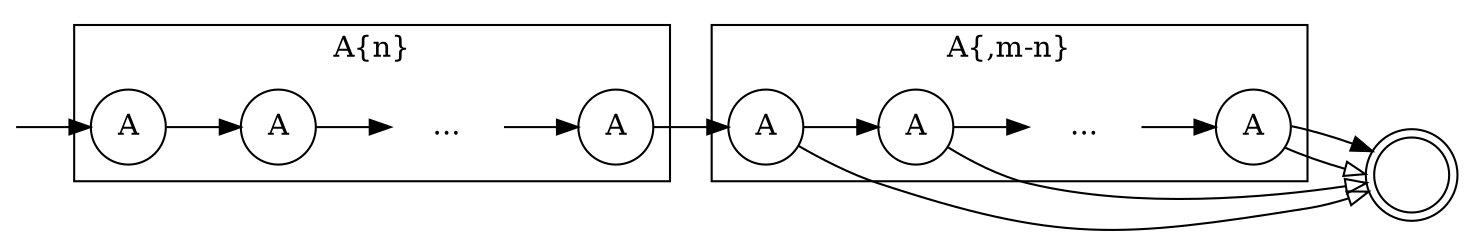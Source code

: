 digraph G {
  node [shape=circle, label=""]
  rankdir=LR
  
  init [label="", shape=point, style=invis]
  init -> A01
  
  subgraph cluster0 {
    rankdir=LR
    label="A{n}"
    
    A01 [label="A"]
    A02 [label="A"]
    A0n [label="A"]
    ellipse0 [label="...", shape=none]
    
    A01 -> A02 -> ellipse0 -> A0n
  }
  
  A0n -> A1
  
  subgraph cluster1 {
    label="A{,m-n}"
    
    A1 [label="A"]
    A2 [label=A]
    An [label=A]
    ellipse [label="...", shape=none]
    
    A1 -> A2 -> ellipse -> An
  }

  A1 -> accept [arrowhead=empty]
  A2 -> accept [arrowhead=empty]
  An -> accept [arrowhead=empty]
  An -> accept

  accept [label="", shape=doublecircle]
  
}
